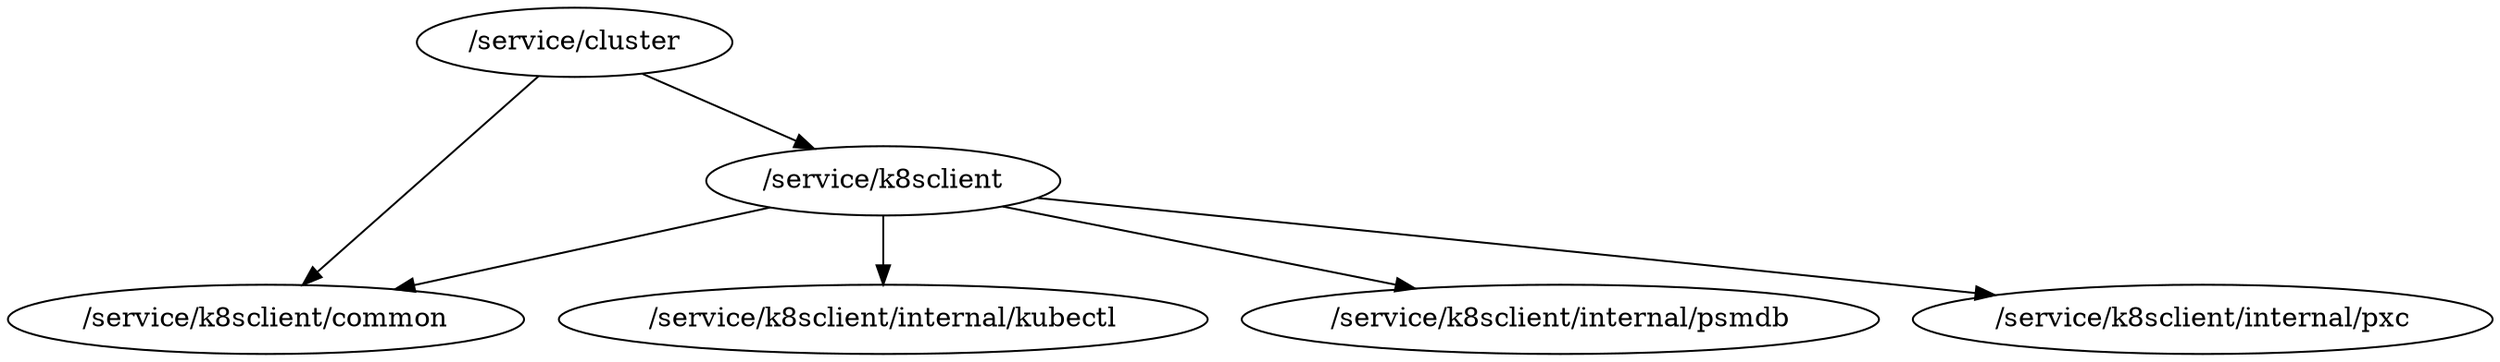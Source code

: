 digraph packages {
	"/service/cluster" -> "/service/k8sclient";
	"/service/cluster" -> "/service/k8sclient/common";
	"/service/k8sclient" -> "/service/k8sclient/common";
	"/service/k8sclient" -> "/service/k8sclient/internal/kubectl";
	"/service/k8sclient" -> "/service/k8sclient/internal/psmdb";
	"/service/k8sclient" -> "/service/k8sclient/internal/pxc";
}
